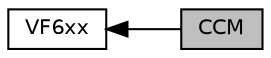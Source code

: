 digraph "CCM"
{
  edge [fontname="Helvetica",fontsize="10",labelfontname="Helvetica",labelfontsize="10"];
  node [fontname="Helvetica",fontsize="10",shape=record];
  rankdir=LR;
  Node0 [label="CCM",height=0.2,width=0.4,color="black", fillcolor="grey75", style="filled", fontcolor="black"];
  Node1 [label="VF6xx",height=0.2,width=0.4,color="black", fillcolor="white", style="filled",URL="$group__VF6xx.html",tooltip="Libraries for Freescale VF6xx series Cortex-M4 core. "];
  Node1->Node0 [shape=plaintext, dir="back", style="solid"];
}
